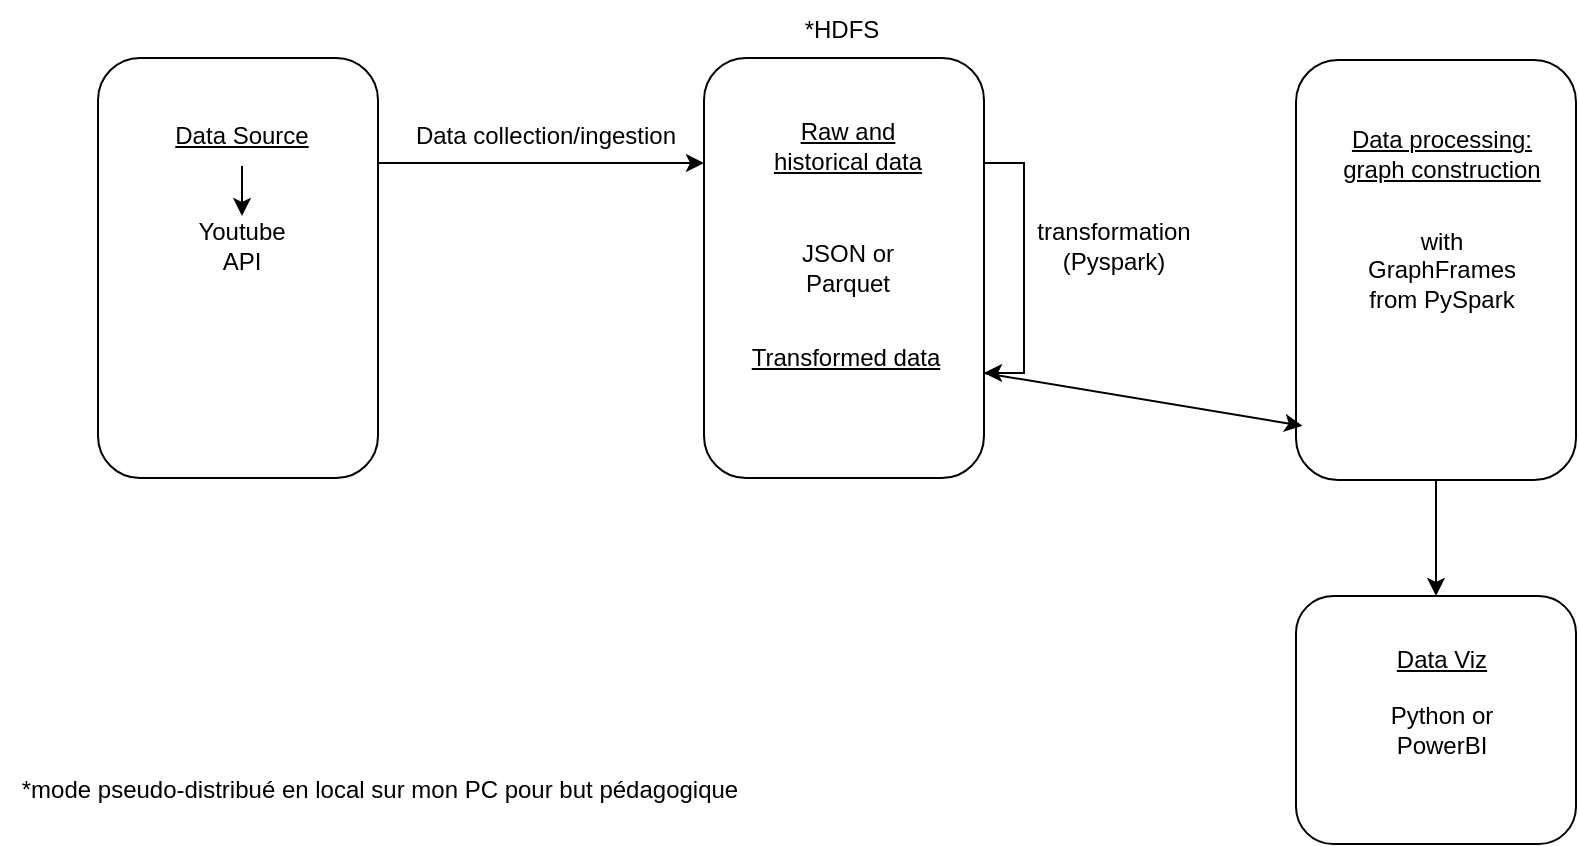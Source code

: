 <mxfile version="25.0.3">
  <diagram name="Page-1" id="b520641d-4fe3-3701-9064-5fc419738815">
    <mxGraphModel dx="1050" dy="537" grid="1" gridSize="10" guides="1" tooltips="1" connect="1" arrows="1" fold="1" page="1" pageScale="1" pageWidth="1100" pageHeight="850" background="none" math="0" shadow="0">
      <root>
        <mxCell id="0" />
        <mxCell id="1" parent="0" />
        <mxCell id="sNfA3nSiCz0nSOnP9Lyy-17" style="edgeStyle=orthogonalEdgeStyle;rounded=0;orthogonalLoop=1;jettySize=auto;html=1;exitX=0.25;exitY=0;exitDx=0;exitDy=0;entryX=0.25;entryY=1;entryDx=0;entryDy=0;" parent="1" source="sNfA3nSiCz0nSOnP9Lyy-1" target="sNfA3nSiCz0nSOnP9Lyy-4" edge="1">
          <mxGeometry relative="1" as="geometry" />
        </mxCell>
        <mxCell id="sNfA3nSiCz0nSOnP9Lyy-1" value="" style="rounded=1;whiteSpace=wrap;html=1;rotation=90;" parent="1" vertex="1">
          <mxGeometry x="104" y="104" width="210" height="140" as="geometry" />
        </mxCell>
        <mxCell id="tZwlnaMyNxYO-LOeVJTQ-5" value="" style="edgeStyle=orthogonalEdgeStyle;rounded=0;orthogonalLoop=1;jettySize=auto;html=1;" parent="1" source="sNfA3nSiCz0nSOnP9Lyy-2" target="sNfA3nSiCz0nSOnP9Lyy-3" edge="1">
          <mxGeometry relative="1" as="geometry" />
        </mxCell>
        <mxCell id="sNfA3nSiCz0nSOnP9Lyy-2" value="&lt;u&gt;Data Source&lt;/u&gt;" style="text;html=1;align=center;verticalAlign=middle;whiteSpace=wrap;rounded=0;" parent="1" vertex="1">
          <mxGeometry x="156" y="93" width="110" height="30" as="geometry" />
        </mxCell>
        <mxCell id="sNfA3nSiCz0nSOnP9Lyy-3" value="Youtube API" style="text;html=1;align=center;verticalAlign=middle;whiteSpace=wrap;rounded=0;" parent="1" vertex="1">
          <mxGeometry x="181" y="148" width="60" height="30" as="geometry" />
        </mxCell>
        <mxCell id="sNfA3nSiCz0nSOnP9Lyy-4" value="" style="rounded=1;whiteSpace=wrap;html=1;rotation=90;" parent="1" vertex="1">
          <mxGeometry x="407" y="104" width="210" height="140" as="geometry" />
        </mxCell>
        <mxCell id="sNfA3nSiCz0nSOnP9Lyy-5" value="&lt;u&gt;Raw and historical data&lt;/u&gt;" style="text;html=1;align=center;verticalAlign=middle;whiteSpace=wrap;rounded=0;" parent="1" vertex="1">
          <mxGeometry x="464" y="98" width="100" height="30" as="geometry" />
        </mxCell>
        <mxCell id="sNfA3nSiCz0nSOnP9Lyy-7" value="&lt;u&gt;Transformed data&lt;/u&gt;" style="text;html=1;align=center;verticalAlign=middle;whiteSpace=wrap;rounded=0;" parent="1" vertex="1">
          <mxGeometry x="463" y="204" width="100" height="30" as="geometry" />
        </mxCell>
        <mxCell id="sNfA3nSiCz0nSOnP9Lyy-8" value="JSON or Parquet" style="text;html=1;align=center;verticalAlign=middle;whiteSpace=wrap;rounded=0;" parent="1" vertex="1">
          <mxGeometry x="484" y="159" width="60" height="30" as="geometry" />
        </mxCell>
        <mxCell id="sNfA3nSiCz0nSOnP9Lyy-9" value="*HDFS" style="text;html=1;align=center;verticalAlign=middle;whiteSpace=wrap;rounded=0;" parent="1" vertex="1">
          <mxGeometry x="451" y="40" width="120" height="30" as="geometry" />
        </mxCell>
        <mxCell id="sNfA3nSiCz0nSOnP9Lyy-10" value="*mode pseudo-distribué en local sur mon PC pour but pédagogique" style="text;html=1;align=center;verticalAlign=middle;whiteSpace=wrap;rounded=0;" parent="1" vertex="1">
          <mxGeometry x="90" y="420" width="380" height="30" as="geometry" />
        </mxCell>
        <mxCell id="sNfA3nSiCz0nSOnP9Lyy-11" value="" style="rounded=1;whiteSpace=wrap;html=1;rotation=90;" parent="1" vertex="1">
          <mxGeometry x="703" y="105" width="210" height="140" as="geometry" />
        </mxCell>
        <mxCell id="sNfA3nSiCz0nSOnP9Lyy-12" value="&lt;u&gt;Data processing: graph construction&lt;/u&gt;" style="text;html=1;align=center;verticalAlign=middle;whiteSpace=wrap;rounded=0;" parent="1" vertex="1">
          <mxGeometry x="756" y="102" width="110" height="30" as="geometry" />
        </mxCell>
        <mxCell id="sNfA3nSiCz0nSOnP9Lyy-15" value="with GraphFrames from PySpark" style="text;html=1;align=center;verticalAlign=middle;whiteSpace=wrap;rounded=0;" parent="1" vertex="1">
          <mxGeometry x="781" y="160" width="60" height="30" as="geometry" />
        </mxCell>
        <mxCell id="sNfA3nSiCz0nSOnP9Lyy-20" value="Data collection/ingestion" style="text;html=1;align=center;verticalAlign=middle;whiteSpace=wrap;rounded=0;" parent="1" vertex="1">
          <mxGeometry x="278" y="93" width="170" height="30" as="geometry" />
        </mxCell>
        <mxCell id="sNfA3nSiCz0nSOnP9Lyy-22" style="edgeStyle=orthogonalEdgeStyle;rounded=0;orthogonalLoop=1;jettySize=auto;html=1;exitX=0.25;exitY=0;exitDx=0;exitDy=0;entryX=0.75;entryY=0;entryDx=0;entryDy=0;" parent="1" source="sNfA3nSiCz0nSOnP9Lyy-4" target="sNfA3nSiCz0nSOnP9Lyy-4" edge="1">
          <mxGeometry relative="1" as="geometry" />
        </mxCell>
        <mxCell id="sNfA3nSiCz0nSOnP9Lyy-23" value="transformation (Pyspark)" style="text;html=1;align=center;verticalAlign=middle;whiteSpace=wrap;rounded=0;" parent="1" vertex="1">
          <mxGeometry x="617" y="148" width="60" height="30" as="geometry" />
        </mxCell>
        <mxCell id="tZwlnaMyNxYO-LOeVJTQ-3" value="" style="endArrow=classic;html=1;rounded=0;exitX=0.75;exitY=0;exitDx=0;exitDy=0;entryX=0.871;entryY=0.977;entryDx=0;entryDy=0;entryPerimeter=0;" parent="1" source="sNfA3nSiCz0nSOnP9Lyy-4" target="sNfA3nSiCz0nSOnP9Lyy-11" edge="1">
          <mxGeometry width="50" height="50" relative="1" as="geometry">
            <mxPoint x="540" y="310" as="sourcePoint" />
            <mxPoint x="730" y="250" as="targetPoint" />
          </mxGeometry>
        </mxCell>
        <mxCell id="tZwlnaMyNxYO-LOeVJTQ-4" value="" style="rounded=1;whiteSpace=wrap;html=1;rotation=90;" parent="1" vertex="1">
          <mxGeometry x="746" y="330" width="124" height="140" as="geometry" />
        </mxCell>
        <mxCell id="tZwlnaMyNxYO-LOeVJTQ-6" value="&lt;u&gt;Data Viz&lt;/u&gt;" style="text;html=1;align=center;verticalAlign=middle;whiteSpace=wrap;rounded=0;" parent="1" vertex="1">
          <mxGeometry x="756" y="355" width="110" height="30" as="geometry" />
        </mxCell>
        <mxCell id="tZwlnaMyNxYO-LOeVJTQ-7" value="Python or PowerBI" style="text;html=1;align=center;verticalAlign=middle;whiteSpace=wrap;rounded=0;" parent="1" vertex="1">
          <mxGeometry x="781" y="390" width="60" height="30" as="geometry" />
        </mxCell>
        <mxCell id="TssZlDULnFfj7Sb957RR-3" value="" style="endArrow=classic;html=1;rounded=0;exitX=1;exitY=0.5;exitDx=0;exitDy=0;entryX=0;entryY=0.5;entryDx=0;entryDy=0;" edge="1" parent="1" source="sNfA3nSiCz0nSOnP9Lyy-11" target="tZwlnaMyNxYO-LOeVJTQ-4">
          <mxGeometry width="50" height="50" relative="1" as="geometry">
            <mxPoint x="510" y="310" as="sourcePoint" />
            <mxPoint x="808" y="330" as="targetPoint" />
          </mxGeometry>
        </mxCell>
      </root>
    </mxGraphModel>
  </diagram>
</mxfile>
